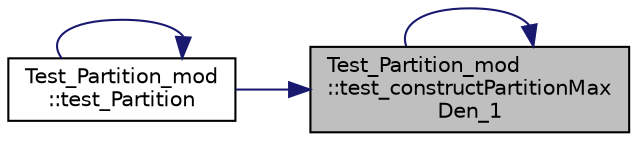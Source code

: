 digraph "Test_Partition_mod::test_constructPartitionMaxDen_1"
{
 // LATEX_PDF_SIZE
  edge [fontname="Helvetica",fontsize="10",labelfontname="Helvetica",labelfontsize="10"];
  node [fontname="Helvetica",fontsize="10",shape=record];
  rankdir="RL";
  Node1 [label="Test_Partition_mod\l::test_constructPartitionMax\lDen_1",height=0.2,width=0.4,color="black", fillcolor="grey75", style="filled", fontcolor="black",tooltip="test Partition() by passing a fixed initial set of cluster centers to the Partition constructor."];
  Node1 -> Node1 [dir="back",color="midnightblue",fontsize="10",style="solid",fontname="Helvetica"];
  Node1 -> Node2 [dir="back",color="midnightblue",fontsize="10",style="solid",fontname="Helvetica"];
  Node2 [label="Test_Partition_mod\l::test_Partition",height=0.2,width=0.4,color="black", fillcolor="white", style="filled",URL="$namespaceTest__Partition__mod.html#a1917d5d130bdd7e17054c4e947fd17eb",tooltip=" "];
  Node2 -> Node2 [dir="back",color="midnightblue",fontsize="10",style="solid",fontname="Helvetica"];
}
